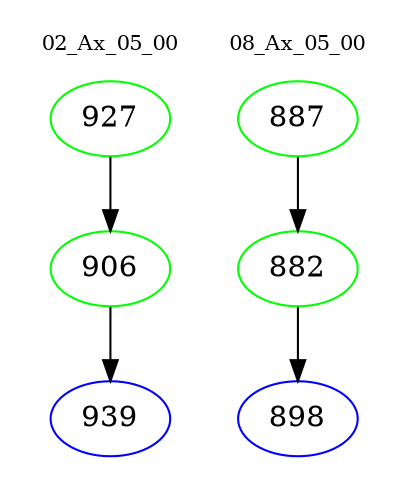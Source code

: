 digraph{
subgraph cluster_0 {
color = white
label = "02_Ax_05_00";
fontsize=10;
T0_927 [label="927", color="green"]
T0_927 -> T0_906 [color="black"]
T0_906 [label="906", color="green"]
T0_906 -> T0_939 [color="black"]
T0_939 [label="939", color="blue"]
}
subgraph cluster_1 {
color = white
label = "08_Ax_05_00";
fontsize=10;
T1_887 [label="887", color="green"]
T1_887 -> T1_882 [color="black"]
T1_882 [label="882", color="green"]
T1_882 -> T1_898 [color="black"]
T1_898 [label="898", color="blue"]
}
}
